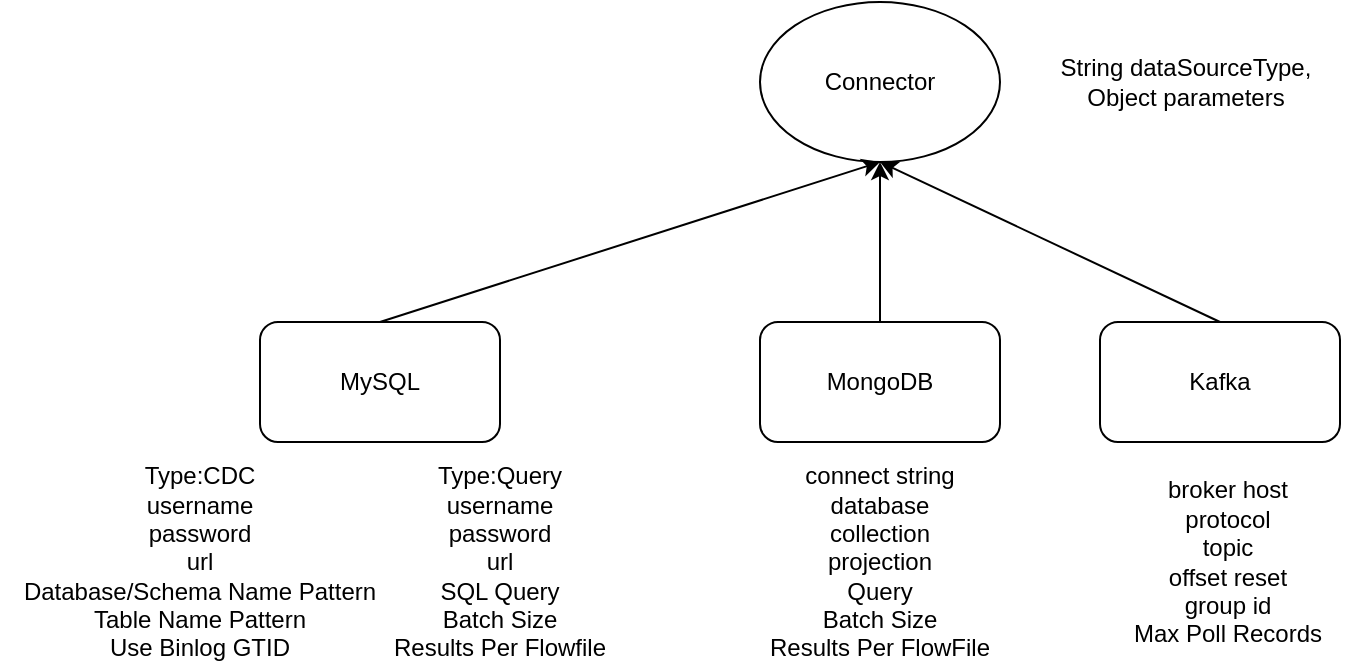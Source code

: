 <mxfile version="12.7.2" type="github">
  <diagram id="YEQ2tsfvSN8hFeaIQak_" name="Page-1">
    <mxGraphModel dx="2013" dy="715" grid="1" gridSize="10" guides="1" tooltips="1" connect="1" arrows="1" fold="1" page="1" pageScale="1" pageWidth="827" pageHeight="1169" math="0" shadow="0">
      <root>
        <mxCell id="0" />
        <mxCell id="1" parent="0" />
        <mxCell id="XBEduGp3MnczDvnsTc7I-1" value="Connector" style="ellipse;whiteSpace=wrap;html=1;" parent="1" vertex="1">
          <mxGeometry x="200" y="150" width="120" height="80" as="geometry" />
        </mxCell>
        <mxCell id="XBEduGp3MnczDvnsTc7I-5" style="rounded=0;orthogonalLoop=1;jettySize=auto;html=1;exitX=0.5;exitY=0;exitDx=0;exitDy=0;entryX=0.5;entryY=1;entryDx=0;entryDy=0;" parent="1" source="XBEduGp3MnczDvnsTc7I-2" target="XBEduGp3MnczDvnsTc7I-1" edge="1">
          <mxGeometry relative="1" as="geometry" />
        </mxCell>
        <mxCell id="XBEduGp3MnczDvnsTc7I-2" value="MySQL" style="rounded=1;whiteSpace=wrap;html=1;" parent="1" vertex="1">
          <mxGeometry x="-50" y="310" width="120" height="60" as="geometry" />
        </mxCell>
        <mxCell id="XBEduGp3MnczDvnsTc7I-6" style="edgeStyle=none;rounded=0;orthogonalLoop=1;jettySize=auto;html=1;exitX=0.5;exitY=0;exitDx=0;exitDy=0;" parent="1" source="XBEduGp3MnczDvnsTc7I-3" edge="1">
          <mxGeometry relative="1" as="geometry">
            <mxPoint x="260" y="230" as="targetPoint" />
          </mxGeometry>
        </mxCell>
        <mxCell id="XBEduGp3MnczDvnsTc7I-3" value="MongoDB" style="rounded=1;whiteSpace=wrap;html=1;" parent="1" vertex="1">
          <mxGeometry x="200" y="310" width="120" height="60" as="geometry" />
        </mxCell>
        <mxCell id="XBEduGp3MnczDvnsTc7I-7" style="edgeStyle=none;rounded=0;orthogonalLoop=1;jettySize=auto;html=1;exitX=0.5;exitY=0;exitDx=0;exitDy=0;" parent="1" source="XBEduGp3MnczDvnsTc7I-4" edge="1">
          <mxGeometry relative="1" as="geometry">
            <mxPoint x="260" y="230" as="targetPoint" />
          </mxGeometry>
        </mxCell>
        <mxCell id="XBEduGp3MnczDvnsTc7I-4" value="Kafka" style="rounded=1;whiteSpace=wrap;html=1;" parent="1" vertex="1">
          <mxGeometry x="370" y="310" width="120" height="60" as="geometry" />
        </mxCell>
        <mxCell id="XBEduGp3MnczDvnsTc7I-8" value="Type:CDC&lt;br&gt;username&lt;br&gt;password&lt;br&gt;url&lt;br&gt;Database/Schema Name Pattern&lt;br&gt;Table Name Pattern&lt;br&gt;Use Binlog GTID" style="text;html=1;strokeColor=none;fillColor=none;align=center;verticalAlign=middle;whiteSpace=wrap;rounded=0;" parent="1" vertex="1">
          <mxGeometry x="-180" y="420" width="200" height="20" as="geometry" />
        </mxCell>
        <mxCell id="XBEduGp3MnczDvnsTc7I-9" value="connect string&lt;br&gt;database&lt;br&gt;collection&lt;br&gt;projection&lt;br&gt;Query&lt;br&gt;Batch Size&lt;br&gt;Results Per FlowFile" style="text;html=1;strokeColor=none;fillColor=none;align=center;verticalAlign=middle;whiteSpace=wrap;rounded=0;" parent="1" vertex="1">
          <mxGeometry x="200" y="420" width="120" height="20" as="geometry" />
        </mxCell>
        <mxCell id="XBEduGp3MnczDvnsTc7I-10" value="broker host&lt;br&gt;protocol&lt;br&gt;topic&lt;br&gt;offset reset&lt;br&gt;group id&lt;br&gt;Max Poll Records" style="text;html=1;strokeColor=none;fillColor=none;align=center;verticalAlign=middle;whiteSpace=wrap;rounded=0;" parent="1" vertex="1">
          <mxGeometry x="370" y="400" width="127.5" height="60" as="geometry" />
        </mxCell>
        <mxCell id="XBEduGp3MnczDvnsTc7I-15" value="Type:Query&lt;br&gt;username&lt;br&gt;password&lt;br&gt;url&lt;br&gt;SQL Query&lt;br&gt;Batch Size&lt;br&gt;Results Per Flowfile" style="text;html=1;strokeColor=none;fillColor=none;align=center;verticalAlign=middle;whiteSpace=wrap;rounded=0;" parent="1" vertex="1">
          <mxGeometry x="-30" y="420" width="200" height="20" as="geometry" />
        </mxCell>
        <mxCell id="XBEduGp3MnczDvnsTc7I-16" value="String dataSourceType, Object parameters" style="text;html=1;strokeColor=none;fillColor=none;align=center;verticalAlign=middle;whiteSpace=wrap;rounded=0;" parent="1" vertex="1">
          <mxGeometry x="343" y="180" width="140" height="20" as="geometry" />
        </mxCell>
        <mxCell id="XBEduGp3MnczDvnsTc7I-17" style="edgeStyle=none;rounded=0;orthogonalLoop=1;jettySize=auto;html=1;exitX=0.5;exitY=0;exitDx=0;exitDy=0;" parent="1" source="XBEduGp3MnczDvnsTc7I-16" target="XBEduGp3MnczDvnsTc7I-16" edge="1">
          <mxGeometry relative="1" as="geometry" />
        </mxCell>
        <mxCell id="XBEduGp3MnczDvnsTc7I-18" style="edgeStyle=none;rounded=0;orthogonalLoop=1;jettySize=auto;html=1;exitX=0.5;exitY=0;exitDx=0;exitDy=0;" parent="1" source="XBEduGp3MnczDvnsTc7I-15" target="XBEduGp3MnczDvnsTc7I-15" edge="1">
          <mxGeometry relative="1" as="geometry" />
        </mxCell>
      </root>
    </mxGraphModel>
  </diagram>
</mxfile>
